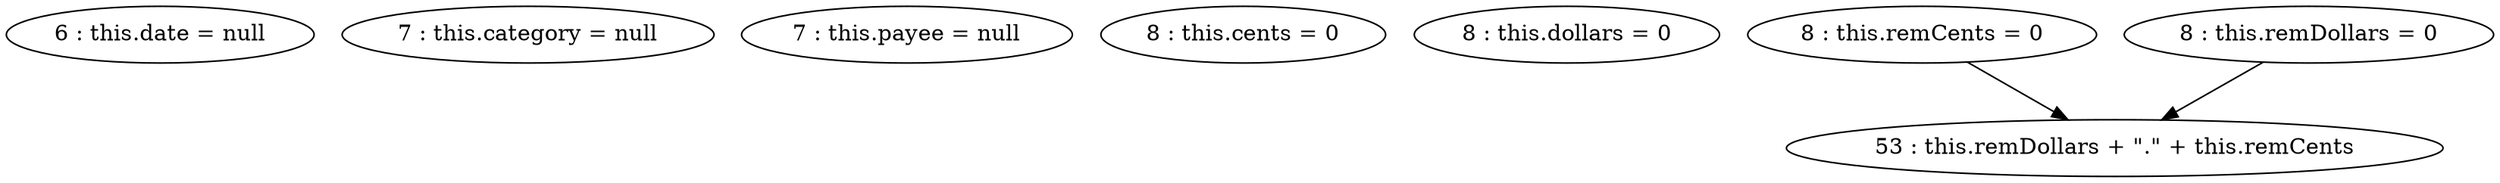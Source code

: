 digraph G {
"6 : this.date = null"
"7 : this.category = null"
"7 : this.payee = null"
"8 : this.cents = 0"
"8 : this.dollars = 0"
"8 : this.remCents = 0"
"8 : this.remCents = 0" -> "53 : this.remDollars + \".\" + this.remCents"
"8 : this.remDollars = 0"
"8 : this.remDollars = 0" -> "53 : this.remDollars + \".\" + this.remCents"
"53 : this.remDollars + \".\" + this.remCents"
}